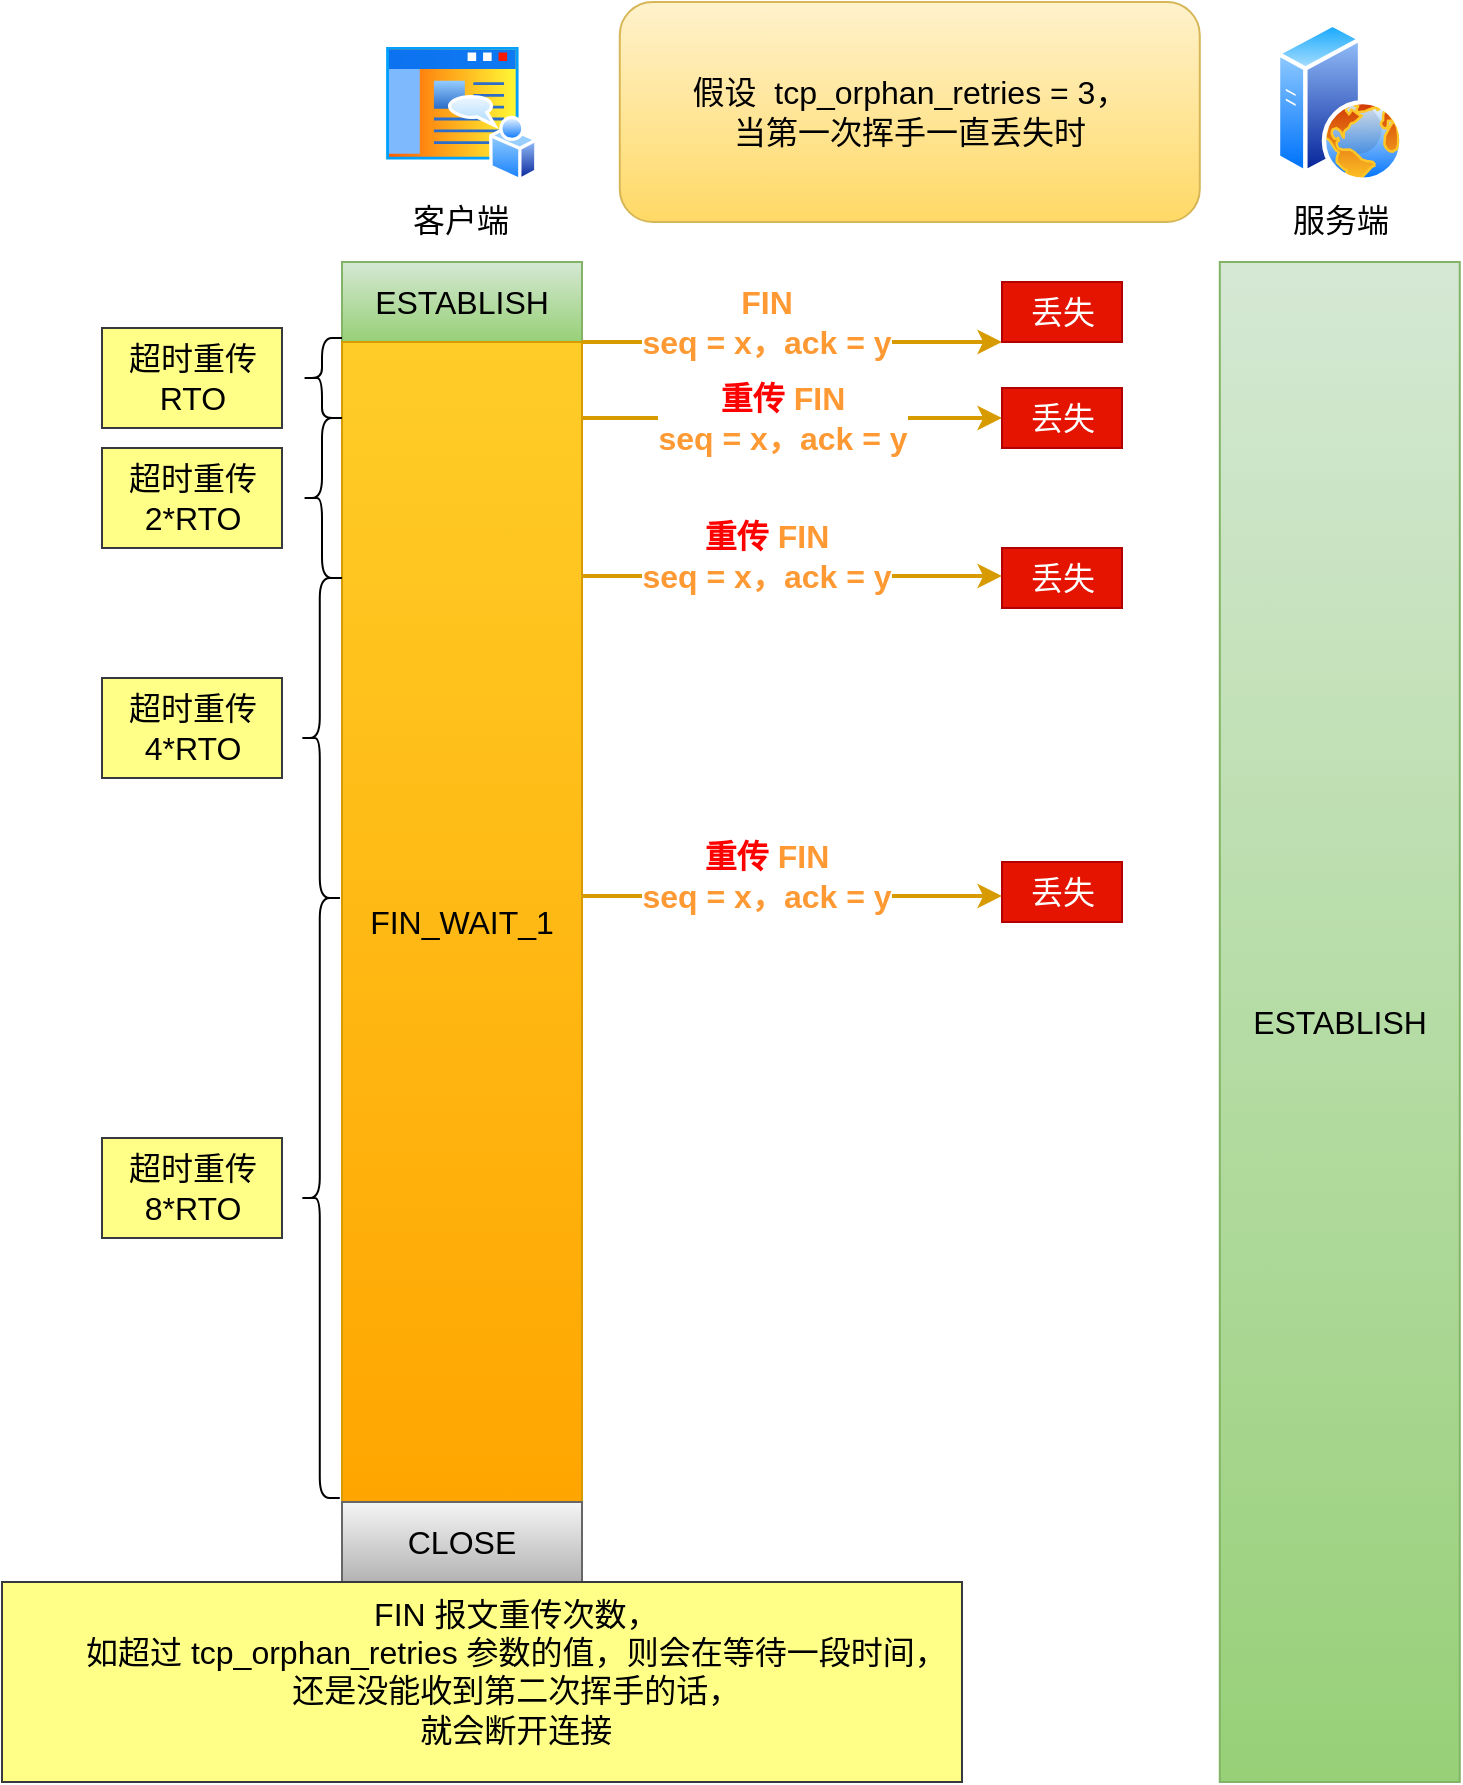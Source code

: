 <mxfile version="20.2.4" type="github">
  <diagram id="nD3Tngf1q24Xt3G9Q-kD" name="第 1 页">
    <mxGraphModel dx="1773" dy="562" grid="1" gridSize="10" guides="1" tooltips="1" connect="1" arrows="1" fold="1" page="1" pageScale="1" pageWidth="827" pageHeight="1169" math="0" shadow="0">
      <root>
        <mxCell id="0" />
        <mxCell id="1" parent="0" />
        <mxCell id="DzpQnULBW02ol2SoBBL--1" value="ESTABLISH" style="rounded=0;whiteSpace=wrap;html=1;fontSize=16;fillColor=#d5e8d4;strokeColor=#82b366;gradientColor=#97d077;" vertex="1" parent="1">
          <mxGeometry x="120" y="240" width="120" height="40" as="geometry" />
        </mxCell>
        <mxCell id="DzpQnULBW02ol2SoBBL--2" value="客户端" style="aspect=fixed;perimeter=ellipsePerimeter;html=1;align=center;shadow=0;dashed=0;spacingTop=3;image;image=img/lib/active_directory/home_page.svg;fontSize=16;" vertex="1" parent="1">
          <mxGeometry x="140" y="130" width="77.78" height="70" as="geometry" />
        </mxCell>
        <mxCell id="DzpQnULBW02ol2SoBBL--3" value="服务端" style="aspect=fixed;perimeter=ellipsePerimeter;html=1;align=center;shadow=0;dashed=0;spacingTop=3;image;image=img/lib/active_directory/web_server.svg;fontSize=16;" vertex="1" parent="1">
          <mxGeometry x="586.89" y="120" width="64" height="80" as="geometry" />
        </mxCell>
        <mxCell id="DzpQnULBW02ol2SoBBL--4" value="假设&amp;nbsp;&amp;nbsp;tcp_orphan_retries&amp;nbsp;= 3，&lt;br&gt;当第一次挥手一直丢失时" style="rounded=1;whiteSpace=wrap;html=1;fontSize=16;fillColor=#fff2cc;gradientColor=#ffd966;strokeColor=#d6b656;" vertex="1" parent="1">
          <mxGeometry x="258.89" y="110" width="290" height="110" as="geometry" />
        </mxCell>
        <mxCell id="DzpQnULBW02ol2SoBBL--5" value="ESTABLISH" style="rounded=0;whiteSpace=wrap;html=1;fontSize=16;fillColor=#d5e8d4;strokeColor=#82b366;gradientColor=#97d077;" vertex="1" parent="1">
          <mxGeometry x="558.89" y="240" width="120" height="760" as="geometry" />
        </mxCell>
        <mxCell id="DzpQnULBW02ol2SoBBL--6" value="FIN_WAIT_1" style="rounded=0;whiteSpace=wrap;html=1;fontSize=16;fillColor=#ffcd28;strokeColor=#d79b00;gradientColor=#ffa500;" vertex="1" parent="1">
          <mxGeometry x="120" y="280" width="120" height="580" as="geometry" />
        </mxCell>
        <mxCell id="DzpQnULBW02ol2SoBBL--7" value="&lt;b style=&quot;color: rgb(255, 153, 51); font-size: 16px;&quot;&gt;FIN&lt;br style=&quot;font-size: 16px;&quot;&gt;seq = x，ack = y&lt;/b&gt;" style="rounded=0;orthogonalLoop=1;jettySize=auto;html=1;fontSize=16;exitX=1;exitY=0;exitDx=0;exitDy=0;fillColor=#ffcd28;gradientColor=#ffa500;strokeColor=#d79b00;strokeWidth=2;" edge="1" parent="1">
          <mxGeometry x="-0.125" y="10" relative="1" as="geometry">
            <mxPoint x="450" y="280" as="targetPoint" />
            <mxPoint as="offset" />
            <mxPoint x="240" y="280" as="sourcePoint" />
          </mxGeometry>
        </mxCell>
        <mxCell id="DzpQnULBW02ol2SoBBL--15" value="" style="shape=curlyBracket;whiteSpace=wrap;html=1;rounded=1;fontSize=16;" vertex="1" parent="1">
          <mxGeometry x="100" y="278" width="20" height="40" as="geometry" />
        </mxCell>
        <mxCell id="DzpQnULBW02ol2SoBBL--16" value="超时重传 &lt;br&gt;RTO" style="text;html=1;align=center;verticalAlign=middle;resizable=0;points=[];autosize=1;strokeColor=#36393d;fillColor=#ffff88;fontSize=16;" vertex="1" parent="1">
          <mxGeometry y="273" width="90" height="50" as="geometry" />
        </mxCell>
        <mxCell id="DzpQnULBW02ol2SoBBL--17" value="" style="shape=curlyBracket;whiteSpace=wrap;html=1;rounded=1;fontSize=16;" vertex="1" parent="1">
          <mxGeometry x="100" y="318" width="20" height="80" as="geometry" />
        </mxCell>
        <mxCell id="DzpQnULBW02ol2SoBBL--18" value="超时重传&lt;br&gt;2*RTO" style="text;html=1;align=center;verticalAlign=middle;resizable=0;points=[];autosize=1;strokeColor=#36393d;fillColor=#ffff88;fontSize=16;" vertex="1" parent="1">
          <mxGeometry y="333" width="90" height="50" as="geometry" />
        </mxCell>
        <mxCell id="DzpQnULBW02ol2SoBBL--19" value="" style="shape=curlyBracket;whiteSpace=wrap;html=1;rounded=1;fontSize=16;" vertex="1" parent="1">
          <mxGeometry x="98.89" y="398" width="20" height="160" as="geometry" />
        </mxCell>
        <mxCell id="DzpQnULBW02ol2SoBBL--20" value="" style="shape=curlyBracket;whiteSpace=wrap;html=1;rounded=1;fontSize=16;" vertex="1" parent="1">
          <mxGeometry x="98.89" y="558" width="20" height="300" as="geometry" />
        </mxCell>
        <mxCell id="DzpQnULBW02ol2SoBBL--21" value="超时重传&lt;br&gt;4*RTO" style="text;html=1;align=center;verticalAlign=middle;resizable=0;points=[];autosize=1;strokeColor=#36393d;fillColor=#ffff88;fontSize=16;" vertex="1" parent="1">
          <mxGeometry y="448" width="90" height="50" as="geometry" />
        </mxCell>
        <mxCell id="DzpQnULBW02ol2SoBBL--22" value="超时重传&lt;br&gt;8*RTO" style="text;html=1;align=center;verticalAlign=middle;resizable=0;points=[];autosize=1;strokeColor=#36393d;fillColor=#ffff88;fontSize=16;" vertex="1" parent="1">
          <mxGeometry y="678" width="90" height="50" as="geometry" />
        </mxCell>
        <mxCell id="DzpQnULBW02ol2SoBBL--23" value="&lt;b style=&quot;font-size: 16px;&quot;&gt;&lt;font color=&quot;#ff0000&quot;&gt;重传&lt;/font&gt;&lt;/b&gt;&lt;b style=&quot;color: rgb(255, 153, 51); font-size: 16px;&quot;&gt; FIN&lt;br style=&quot;font-size: 16px;&quot;&gt;seq = x，ack = y&lt;/b&gt;" style="rounded=0;orthogonalLoop=1;jettySize=auto;html=1;fontSize=16;exitX=1;exitY=0;exitDx=0;exitDy=0;fillColor=#ffcd28;gradientColor=#ffa500;strokeColor=#d79b00;strokeWidth=2;" edge="1" parent="1">
          <mxGeometry x="-0.125" y="10" relative="1" as="geometry">
            <mxPoint x="450" y="397" as="targetPoint" />
            <mxPoint as="offset" />
            <mxPoint x="240" y="397" as="sourcePoint" />
          </mxGeometry>
        </mxCell>
        <mxCell id="DzpQnULBW02ol2SoBBL--24" value="&lt;b style=&quot;font-size: 16px;&quot;&gt;&lt;font color=&quot;#ff0000&quot;&gt;重传&lt;/font&gt;&lt;/b&gt;&lt;b style=&quot;color: rgb(255, 153, 51); font-size: 16px;&quot;&gt; FIN&lt;br style=&quot;font-size: 16px;&quot;&gt;seq = x，ack = y&lt;/b&gt;" style="rounded=0;orthogonalLoop=1;jettySize=auto;html=1;fontSize=16;exitX=1;exitY=0;exitDx=0;exitDy=0;fillColor=#ffcd28;gradientColor=#ffa500;strokeColor=#d79b00;strokeWidth=2;" edge="1" parent="1">
          <mxGeometry x="-0.125" y="10" relative="1" as="geometry">
            <mxPoint x="450" y="557" as="targetPoint" />
            <mxPoint as="offset" />
            <mxPoint x="240" y="557" as="sourcePoint" />
          </mxGeometry>
        </mxCell>
        <mxCell id="DzpQnULBW02ol2SoBBL--25" value="CLOSE" style="rounded=0;whiteSpace=wrap;html=1;fontSize=16;fillColor=#f5f5f5;strokeColor=#666666;gradientColor=#b3b3b3;" vertex="1" parent="1">
          <mxGeometry x="120" y="860" width="120" height="40" as="geometry" />
        </mxCell>
        <mxCell id="DzpQnULBW02ol2SoBBL--26" value="&lt;blockquote style=&quot;orphans: 2; text-align: center; text-indent: 0px; widows: 2; text-decoration-thickness: initial; text-decoration-style: initial; text-decoration-color: initial; margin: 0px 0px 0px 40px; border: none; padding: 0px; -webkit-text-stroke-width: 0px; word-spacing: 0px; text-transform: none; letter-spacing: normal; font-weight: 400; font-variant-caps: normal; font-variant-ligatures: normal; font-style: normal; font-size: 16px; font-family: Helvetica; color: rgb(0, 0, 0);&quot;&gt;FIN 报文重传次数，&lt;/blockquote&gt;&lt;blockquote style=&quot;orphans: 2; text-align: center; text-indent: 0px; widows: 2; text-decoration-thickness: initial; text-decoration-style: initial; text-decoration-color: initial; margin: 0px 0px 0px 40px; border: none; padding: 0px;&quot;&gt;如超过 tcp_orphan_retries&amp;nbsp;参数的值，&lt;span style=&quot;color: rgb(0, 0, 0); font-family: Helvetica; font-size: 16px; font-style: normal; font-variant-ligatures: normal; font-variant-caps: normal; font-weight: 400; letter-spacing: normal; text-transform: none; word-spacing: 0px; -webkit-text-stroke-width: 0px;&quot;&gt;则会在等待一段时间，&lt;/span&gt;&lt;/blockquote&gt;&lt;blockquote style=&quot;font-family: Helvetica; font-size: 16px; font-style: normal; font-variant-ligatures: normal; font-variant-caps: normal; font-weight: 400; letter-spacing: normal; orphans: 2; text-align: center; text-indent: 0px; text-transform: none; widows: 2; word-spacing: 0px; -webkit-text-stroke-width: 0px; text-decoration-thickness: initial; text-decoration-style: initial; text-decoration-color: initial; color: rgb(0, 0, 0); margin: 0px 0px 0px 40px; border: none; padding: 0px;&quot;&gt;还是没能收到第二次挥手的话，&lt;/blockquote&gt;&lt;blockquote style=&quot;font-family: Helvetica; font-size: 16px; font-style: normal; font-variant-ligatures: normal; font-variant-caps: normal; font-weight: 400; letter-spacing: normal; orphans: 2; text-align: center; text-indent: 0px; text-transform: none; widows: 2; word-spacing: 0px; -webkit-text-stroke-width: 0px; text-decoration-thickness: initial; text-decoration-style: initial; text-decoration-color: initial; color: rgb(0, 0, 0); margin: 0px 0px 0px 40px; border: none; padding: 0px;&quot;&gt;就会断开连接&lt;/blockquote&gt;" style="text;whiteSpace=wrap;html=1;fontSize=16;fillColor=#ffff88;strokeColor=#36393d;labelBackgroundColor=none;" vertex="1" parent="1">
          <mxGeometry x="-50" y="900" width="480" height="100" as="geometry" />
        </mxCell>
        <mxCell id="DzpQnULBW02ol2SoBBL--27" value="&lt;b style=&quot;font-size: 16px;&quot;&gt;&lt;font color=&quot;#ff0000&quot;&gt;重传&lt;/font&gt;&lt;/b&gt;&lt;b style=&quot;color: rgb(255, 153, 51); font-size: 16px;&quot;&gt; FIN&lt;br style=&quot;font-size: 16px;&quot;&gt;seq = x，ack = y&lt;/b&gt;" style="rounded=0;orthogonalLoop=1;jettySize=auto;html=1;fontSize=16;exitX=1;exitY=0;exitDx=0;exitDy=0;fillColor=#ffcd28;gradientColor=#ffa500;strokeColor=#d79b00;strokeWidth=2;" edge="1" parent="1">
          <mxGeometry x="-0.048" relative="1" as="geometry">
            <mxPoint x="450" y="318" as="targetPoint" />
            <mxPoint as="offset" />
            <mxPoint x="240" y="318" as="sourcePoint" />
          </mxGeometry>
        </mxCell>
        <mxCell id="DzpQnULBW02ol2SoBBL--28" value="丢失" style="text;html=1;align=center;verticalAlign=middle;resizable=0;points=[];autosize=1;strokeColor=#B20000;fillColor=#e51400;fontSize=16;fontColor=#ffffff;" vertex="1" parent="1">
          <mxGeometry x="450" y="303" width="60" height="30" as="geometry" />
        </mxCell>
        <mxCell id="DzpQnULBW02ol2SoBBL--29" value="丢失" style="text;html=1;align=center;verticalAlign=middle;resizable=0;points=[];autosize=1;strokeColor=#B20000;fillColor=#e51400;fontSize=16;fontColor=#ffffff;" vertex="1" parent="1">
          <mxGeometry x="450" y="250" width="60" height="30" as="geometry" />
        </mxCell>
        <mxCell id="DzpQnULBW02ol2SoBBL--30" value="丢失" style="text;html=1;align=center;verticalAlign=middle;resizable=0;points=[];autosize=1;strokeColor=#B20000;fillColor=#e51400;fontSize=16;fontColor=#ffffff;" vertex="1" parent="1">
          <mxGeometry x="450" y="383" width="60" height="30" as="geometry" />
        </mxCell>
        <mxCell id="DzpQnULBW02ol2SoBBL--31" value="丢失" style="text;html=1;align=center;verticalAlign=middle;resizable=0;points=[];autosize=1;strokeColor=#B20000;fillColor=#e51400;fontSize=16;fontColor=#ffffff;" vertex="1" parent="1">
          <mxGeometry x="450" y="540" width="60" height="30" as="geometry" />
        </mxCell>
      </root>
    </mxGraphModel>
  </diagram>
</mxfile>
